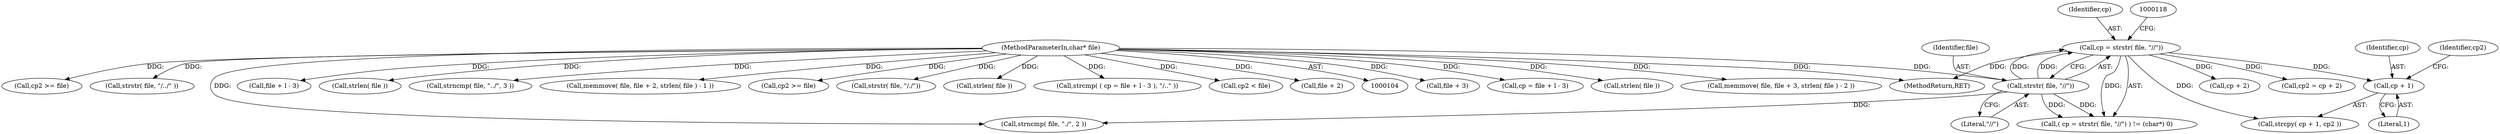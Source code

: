 digraph "0_sthttpd_c0dc63a49d8605649f1d8e4a96c9b468b0bff660@pointer" {
"1000137" [label="(Call,cp + 1)"];
"1000112" [label="(Call,cp = strstr( file, \"//\"))"];
"1000114" [label="(Call,strstr( file, \"//\"))"];
"1000105" [label="(MethodParameterIn,char* file)"];
"1000136" [label="(Call,strcpy( cp + 1, cp2 ))"];
"1000284" [label="(MethodReturn,RET)"];
"1000193" [label="(Call,file + 3)"];
"1000248" [label="(Call,cp = file + l - 3)"];
"1000197" [label="(Call,strlen( file ))"];
"1000191" [label="(Call,memmove( file, file + 3, strlen( file ) - 2 ))"];
"1000105" [label="(MethodParameterIn,char* file)"];
"1000219" [label="(Call,cp2 >= file)"];
"1000202" [label="(Call,strstr( file, \"/../\" ))"];
"1000137" [label="(Call,cp + 1)"];
"1000111" [label="(Call,( cp = strstr( file, \"//\") ) != (char*) 0)"];
"1000138" [label="(Identifier,cp)"];
"1000143" [label="(Call,strncmp( file, \"./\", 2 ))"];
"1000250" [label="(Call,file + l - 3)"];
"1000116" [label="(Literal,\"//\")"];
"1000243" [label="(Call,strlen( file ))"];
"1000184" [label="(Call,strncmp( file, \"../\", 3 ))"];
"1000150" [label="(Call,memmove( file, file + 2, strlen( file ) - 1 ))"];
"1000265" [label="(Call,cp2 >= file)"];
"1000139" [label="(Literal,1)"];
"1000163" [label="(Call,strstr( file, \"/./\"))"];
"1000112" [label="(Call,cp = strstr( file, \"//\"))"];
"1000124" [label="(Call,cp + 2)"];
"1000113" [label="(Identifier,cp)"];
"1000115" [label="(Identifier,file)"];
"1000122" [label="(Call,cp2 = cp + 2)"];
"1000140" [label="(Identifier,cp2)"];
"1000156" [label="(Call,strlen( file ))"];
"1000247" [label="(Call,strcmp( ( cp = file + l - 3 ), \"/..\" ))"];
"1000276" [label="(Call,cp2 < file)"];
"1000152" [label="(Call,file + 2)"];
"1000114" [label="(Call,strstr( file, \"//\"))"];
"1000137" -> "1000136"  [label="AST: "];
"1000137" -> "1000139"  [label="CFG: "];
"1000138" -> "1000137"  [label="AST: "];
"1000139" -> "1000137"  [label="AST: "];
"1000140" -> "1000137"  [label="CFG: "];
"1000112" -> "1000137"  [label="DDG: "];
"1000112" -> "1000111"  [label="AST: "];
"1000112" -> "1000114"  [label="CFG: "];
"1000113" -> "1000112"  [label="AST: "];
"1000114" -> "1000112"  [label="AST: "];
"1000118" -> "1000112"  [label="CFG: "];
"1000112" -> "1000284"  [label="DDG: "];
"1000112" -> "1000111"  [label="DDG: "];
"1000114" -> "1000112"  [label="DDG: "];
"1000114" -> "1000112"  [label="DDG: "];
"1000112" -> "1000122"  [label="DDG: "];
"1000112" -> "1000124"  [label="DDG: "];
"1000112" -> "1000136"  [label="DDG: "];
"1000114" -> "1000116"  [label="CFG: "];
"1000115" -> "1000114"  [label="AST: "];
"1000116" -> "1000114"  [label="AST: "];
"1000114" -> "1000111"  [label="DDG: "];
"1000114" -> "1000111"  [label="DDG: "];
"1000105" -> "1000114"  [label="DDG: "];
"1000114" -> "1000143"  [label="DDG: "];
"1000105" -> "1000104"  [label="AST: "];
"1000105" -> "1000284"  [label="DDG: "];
"1000105" -> "1000143"  [label="DDG: "];
"1000105" -> "1000150"  [label="DDG: "];
"1000105" -> "1000152"  [label="DDG: "];
"1000105" -> "1000156"  [label="DDG: "];
"1000105" -> "1000163"  [label="DDG: "];
"1000105" -> "1000184"  [label="DDG: "];
"1000105" -> "1000191"  [label="DDG: "];
"1000105" -> "1000193"  [label="DDG: "];
"1000105" -> "1000197"  [label="DDG: "];
"1000105" -> "1000202"  [label="DDG: "];
"1000105" -> "1000219"  [label="DDG: "];
"1000105" -> "1000243"  [label="DDG: "];
"1000105" -> "1000247"  [label="DDG: "];
"1000105" -> "1000248"  [label="DDG: "];
"1000105" -> "1000250"  [label="DDG: "];
"1000105" -> "1000265"  [label="DDG: "];
"1000105" -> "1000276"  [label="DDG: "];
}
